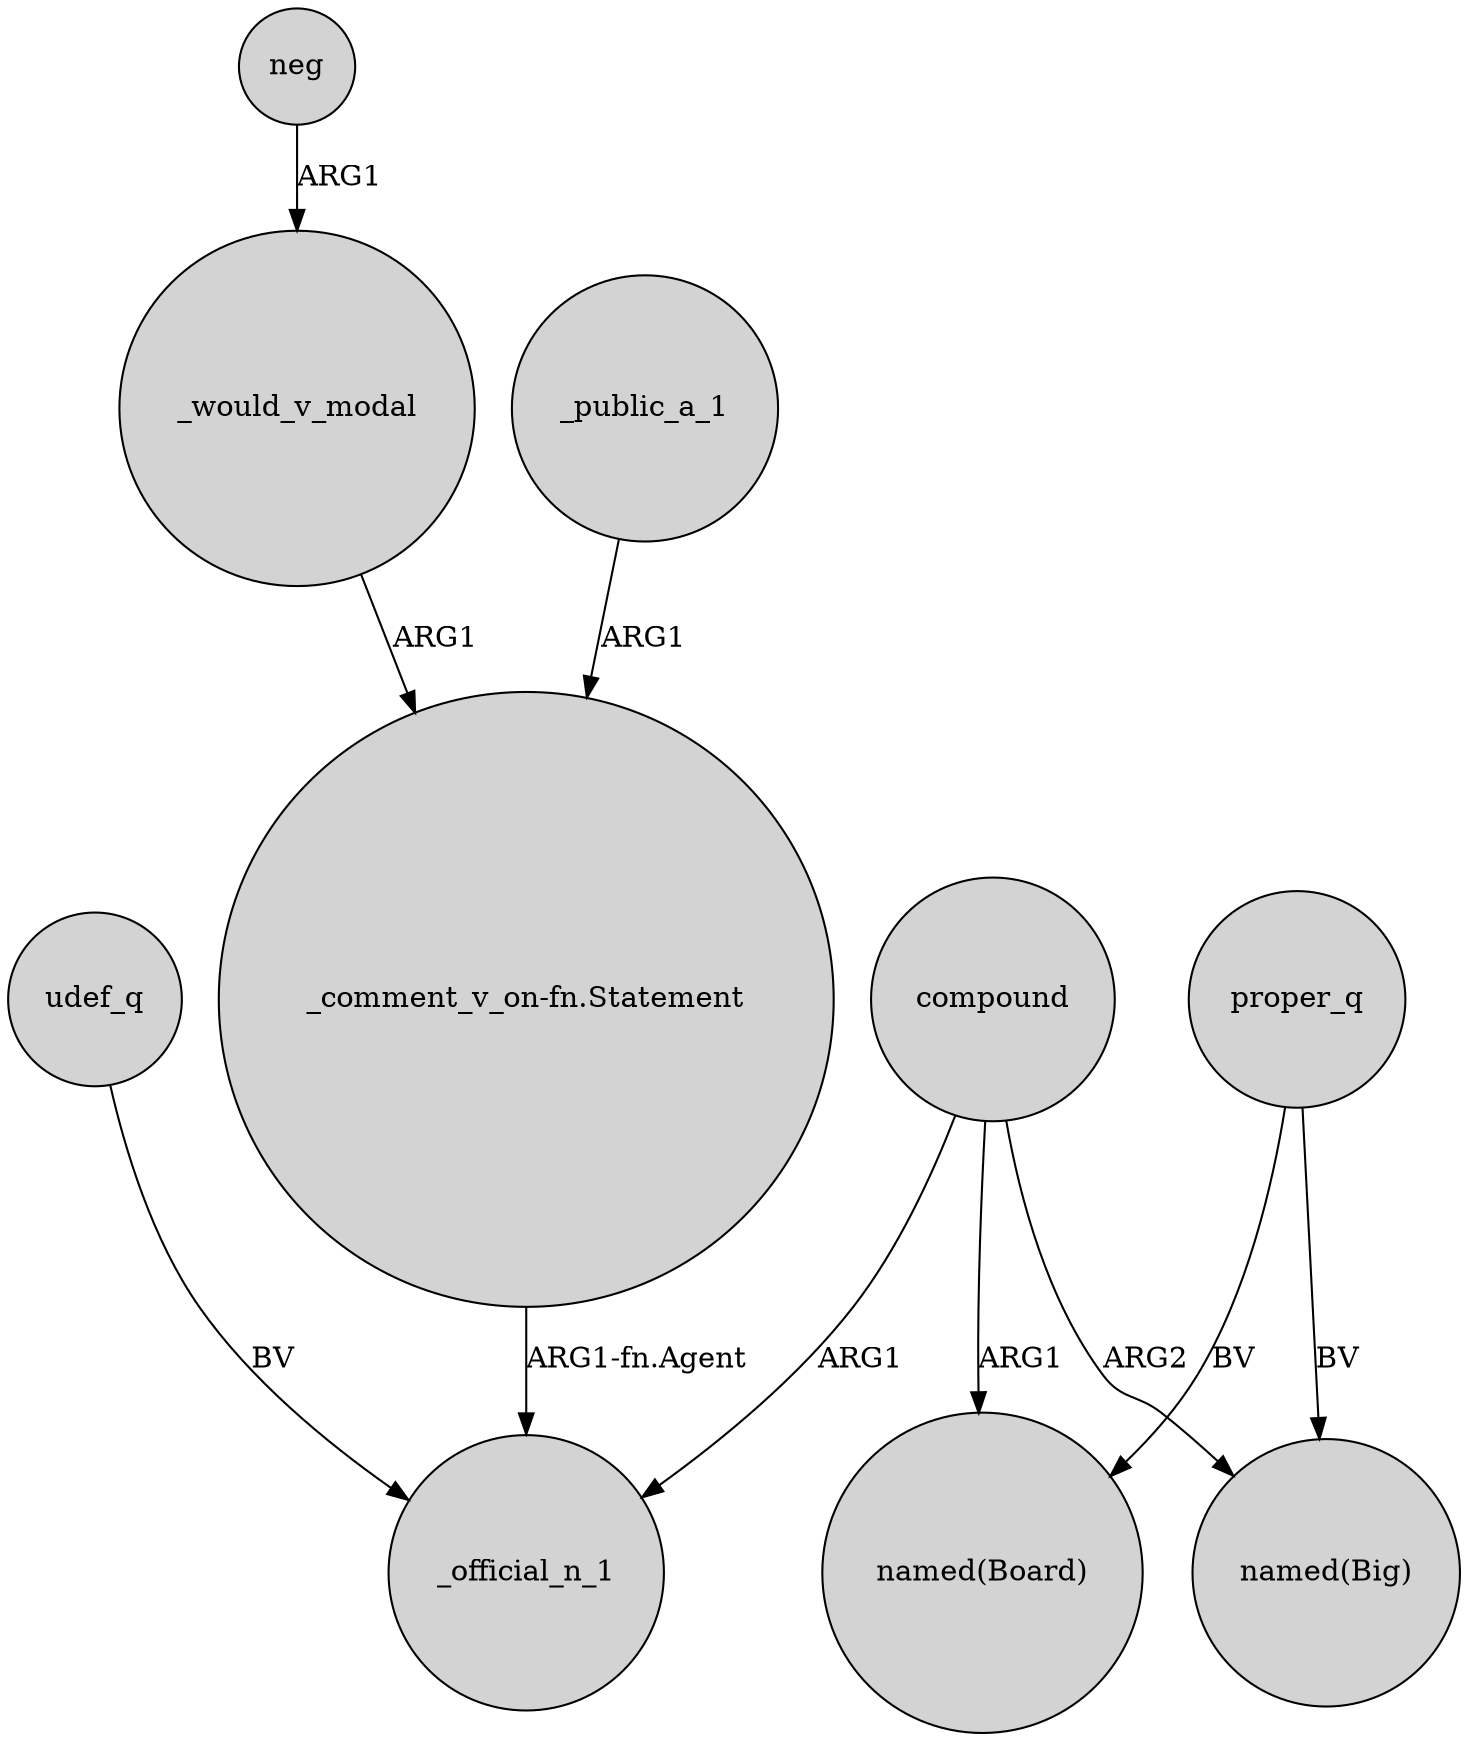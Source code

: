 digraph {
	node [shape=circle style=filled]
	compound -> _official_n_1 [label=ARG1]
	compound -> "named(Board)" [label=ARG1]
	neg -> _would_v_modal [label=ARG1]
	_would_v_modal -> "_comment_v_on-fn.Statement" [label=ARG1]
	udef_q -> _official_n_1 [label=BV]
	proper_q -> "named(Board)" [label=BV]
	compound -> "named(Big)" [label=ARG2]
	_public_a_1 -> "_comment_v_on-fn.Statement" [label=ARG1]
	"_comment_v_on-fn.Statement" -> _official_n_1 [label="ARG1-fn.Agent"]
	proper_q -> "named(Big)" [label=BV]
}
